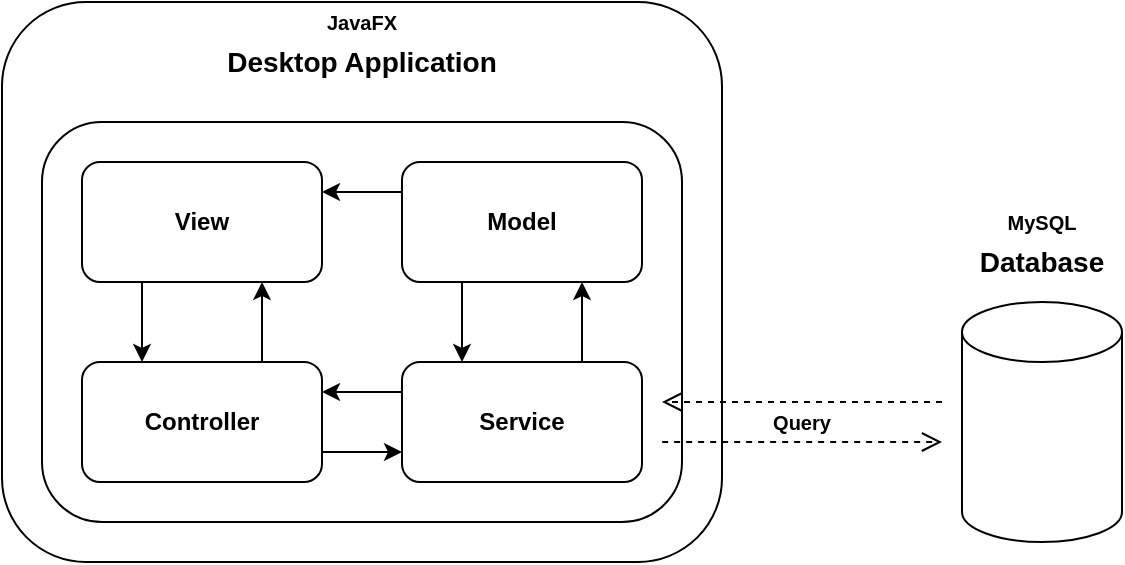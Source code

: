<mxfile version="24.2.3" type="device">
  <diagram name="Page-1" id="HRLRXmYDFZ2fSTGb3PjT">
    <mxGraphModel dx="248" dy="102" grid="1" gridSize="10" guides="1" tooltips="1" connect="1" arrows="1" fold="1" page="1" pageScale="1" pageWidth="850" pageHeight="1100" math="0" shadow="0">
      <root>
        <mxCell id="0" />
        <mxCell id="1" parent="0" />
        <mxCell id="5I1G4aQVOf2NT5Z5dqjz-1" value="" style="rounded=1;whiteSpace=wrap;html=1;" vertex="1" parent="1">
          <mxGeometry x="40" y="40" width="360" height="280" as="geometry" />
        </mxCell>
        <mxCell id="5I1G4aQVOf2NT5Z5dqjz-2" value="&lt;b&gt;&lt;font style=&quot;font-size: 14px;&quot;&gt;Desktop Application&lt;/font&gt;&lt;/b&gt;" style="text;html=1;align=center;verticalAlign=middle;whiteSpace=wrap;rounded=0;" vertex="1" parent="1">
          <mxGeometry x="40" y="60" width="360" height="20" as="geometry" />
        </mxCell>
        <mxCell id="5I1G4aQVOf2NT5Z5dqjz-3" value="&lt;b&gt;&lt;font style=&quot;font-size: 10px;&quot;&gt;JavaFX&lt;/font&gt;&lt;/b&gt;" style="text;html=1;align=center;verticalAlign=middle;whiteSpace=wrap;rounded=0;" vertex="1" parent="1">
          <mxGeometry x="40" y="40" width="360" height="20" as="geometry" />
        </mxCell>
        <mxCell id="5I1G4aQVOf2NT5Z5dqjz-5" value="" style="rounded=1;whiteSpace=wrap;html=1;" vertex="1" parent="1">
          <mxGeometry x="60" y="100" width="320" height="200" as="geometry" />
        </mxCell>
        <mxCell id="5I1G4aQVOf2NT5Z5dqjz-17" style="edgeStyle=orthogonalEdgeStyle;rounded=0;orthogonalLoop=1;jettySize=auto;html=1;exitX=0;exitY=0.25;exitDx=0;exitDy=0;entryX=1;entryY=0.25;entryDx=0;entryDy=0;" edge="1" parent="1" source="5I1G4aQVOf2NT5Z5dqjz-6" target="5I1G4aQVOf2NT5Z5dqjz-7">
          <mxGeometry relative="1" as="geometry" />
        </mxCell>
        <mxCell id="5I1G4aQVOf2NT5Z5dqjz-25" style="edgeStyle=orthogonalEdgeStyle;rounded=0;orthogonalLoop=1;jettySize=auto;html=1;exitX=0.75;exitY=0;exitDx=0;exitDy=0;entryX=0.75;entryY=1;entryDx=0;entryDy=0;" edge="1" parent="1" source="5I1G4aQVOf2NT5Z5dqjz-6" target="5I1G4aQVOf2NT5Z5dqjz-9">
          <mxGeometry relative="1" as="geometry" />
        </mxCell>
        <mxCell id="5I1G4aQVOf2NT5Z5dqjz-6" value="&lt;b&gt;Service&lt;/b&gt;" style="rounded=1;whiteSpace=wrap;html=1;" vertex="1" parent="1">
          <mxGeometry x="240" y="220" width="120" height="60" as="geometry" />
        </mxCell>
        <mxCell id="5I1G4aQVOf2NT5Z5dqjz-12" style="edgeStyle=orthogonalEdgeStyle;rounded=0;orthogonalLoop=1;jettySize=auto;html=1;exitX=0.75;exitY=0;exitDx=0;exitDy=0;entryX=0.75;entryY=1;entryDx=0;entryDy=0;" edge="1" parent="1" source="5I1G4aQVOf2NT5Z5dqjz-7" target="5I1G4aQVOf2NT5Z5dqjz-8">
          <mxGeometry relative="1" as="geometry" />
        </mxCell>
        <mxCell id="5I1G4aQVOf2NT5Z5dqjz-26" style="edgeStyle=orthogonalEdgeStyle;rounded=0;orthogonalLoop=1;jettySize=auto;html=1;exitX=1;exitY=0.75;exitDx=0;exitDy=0;entryX=0;entryY=0.75;entryDx=0;entryDy=0;" edge="1" parent="1" source="5I1G4aQVOf2NT5Z5dqjz-7" target="5I1G4aQVOf2NT5Z5dqjz-6">
          <mxGeometry relative="1" as="geometry" />
        </mxCell>
        <mxCell id="5I1G4aQVOf2NT5Z5dqjz-7" value="&lt;b&gt;Controller&lt;/b&gt;" style="rounded=1;whiteSpace=wrap;html=1;" vertex="1" parent="1">
          <mxGeometry x="80" y="220" width="120" height="60" as="geometry" />
        </mxCell>
        <mxCell id="5I1G4aQVOf2NT5Z5dqjz-11" style="edgeStyle=orthogonalEdgeStyle;rounded=0;orthogonalLoop=1;jettySize=auto;html=1;exitX=0.25;exitY=1;exitDx=0;exitDy=0;entryX=0.25;entryY=0;entryDx=0;entryDy=0;" edge="1" parent="1" source="5I1G4aQVOf2NT5Z5dqjz-8" target="5I1G4aQVOf2NT5Z5dqjz-7">
          <mxGeometry relative="1" as="geometry" />
        </mxCell>
        <mxCell id="5I1G4aQVOf2NT5Z5dqjz-8" value="&lt;b&gt;View&lt;/b&gt;" style="rounded=1;whiteSpace=wrap;html=1;" vertex="1" parent="1">
          <mxGeometry x="80" y="120" width="120" height="60" as="geometry" />
        </mxCell>
        <mxCell id="5I1G4aQVOf2NT5Z5dqjz-22" style="edgeStyle=orthogonalEdgeStyle;rounded=0;orthogonalLoop=1;jettySize=auto;html=1;exitX=0;exitY=0.25;exitDx=0;exitDy=0;entryX=1;entryY=0.25;entryDx=0;entryDy=0;" edge="1" parent="1" source="5I1G4aQVOf2NT5Z5dqjz-9" target="5I1G4aQVOf2NT5Z5dqjz-8">
          <mxGeometry relative="1" as="geometry" />
        </mxCell>
        <mxCell id="5I1G4aQVOf2NT5Z5dqjz-24" style="edgeStyle=orthogonalEdgeStyle;rounded=0;orthogonalLoop=1;jettySize=auto;html=1;exitX=0.25;exitY=1;exitDx=0;exitDy=0;entryX=0.25;entryY=0;entryDx=0;entryDy=0;" edge="1" parent="1" source="5I1G4aQVOf2NT5Z5dqjz-9" target="5I1G4aQVOf2NT5Z5dqjz-6">
          <mxGeometry relative="1" as="geometry" />
        </mxCell>
        <mxCell id="5I1G4aQVOf2NT5Z5dqjz-9" value="&lt;b&gt;Model&lt;/b&gt;" style="rounded=1;whiteSpace=wrap;html=1;" vertex="1" parent="1">
          <mxGeometry x="240" y="120" width="120" height="60" as="geometry" />
        </mxCell>
        <mxCell id="5I1G4aQVOf2NT5Z5dqjz-27" value="" style="shape=cylinder3;whiteSpace=wrap;html=1;boundedLbl=1;backgroundOutline=1;size=15;" vertex="1" parent="1">
          <mxGeometry x="520" y="190" width="80" height="120" as="geometry" />
        </mxCell>
        <mxCell id="5I1G4aQVOf2NT5Z5dqjz-30" value="&lt;b&gt;&lt;font style=&quot;font-size: 14px;&quot;&gt;Database&lt;/font&gt;&lt;/b&gt;" style="text;html=1;align=center;verticalAlign=middle;whiteSpace=wrap;rounded=0;" vertex="1" parent="1">
          <mxGeometry x="520" y="160" width="80" height="20" as="geometry" />
        </mxCell>
        <mxCell id="5I1G4aQVOf2NT5Z5dqjz-31" value="&lt;b&gt;&lt;font style=&quot;font-size: 10px;&quot;&gt;MySQL&lt;/font&gt;&lt;/b&gt;" style="text;html=1;align=center;verticalAlign=middle;whiteSpace=wrap;rounded=0;" vertex="1" parent="1">
          <mxGeometry x="520" y="140" width="80" height="20" as="geometry" />
        </mxCell>
        <mxCell id="5I1G4aQVOf2NT5Z5dqjz-34" value="" style="html=1;verticalAlign=bottom;endArrow=open;dashed=1;endSize=8;curved=0;rounded=0;" edge="1" parent="1">
          <mxGeometry relative="1" as="geometry">
            <mxPoint x="510" y="240" as="sourcePoint" />
            <mxPoint x="370" y="240" as="targetPoint" />
          </mxGeometry>
        </mxCell>
        <mxCell id="5I1G4aQVOf2NT5Z5dqjz-35" value="" style="html=1;verticalAlign=bottom;endArrow=open;dashed=1;endSize=8;curved=0;rounded=0;exitX=0.969;exitY=0.8;exitDx=0;exitDy=0;exitPerimeter=0;" edge="1" parent="1" source="5I1G4aQVOf2NT5Z5dqjz-5">
          <mxGeometry relative="1" as="geometry">
            <mxPoint x="420" y="250" as="sourcePoint" />
            <mxPoint x="510" y="260" as="targetPoint" />
          </mxGeometry>
        </mxCell>
        <mxCell id="5I1G4aQVOf2NT5Z5dqjz-36" value="&lt;span style=&quot;font-size: 10px;&quot;&gt;&lt;b&gt;Query&lt;/b&gt;&lt;/span&gt;" style="text;html=1;align=center;verticalAlign=middle;whiteSpace=wrap;rounded=0;" vertex="1" parent="1">
          <mxGeometry x="400" y="240" width="80" height="20" as="geometry" />
        </mxCell>
      </root>
    </mxGraphModel>
  </diagram>
</mxfile>
